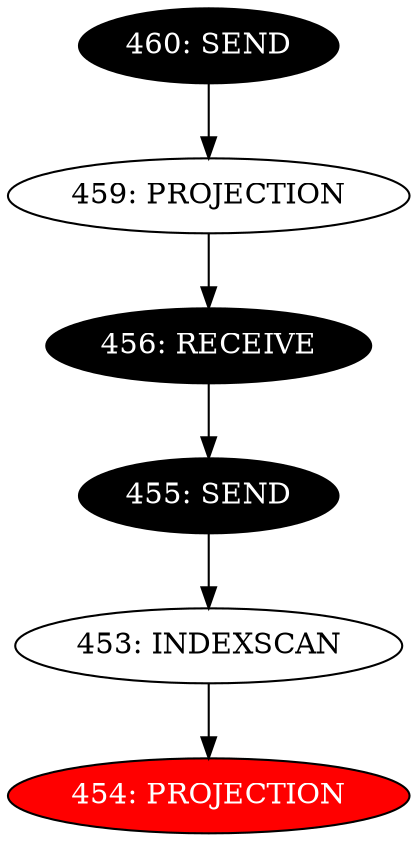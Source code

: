 digraph name {
453 [label="453: INDEXSCAN" ];
453 -> 454;
454 [label="454: PROJECTION" fontcolor="white" style="filled" fillcolor="red"];
455 [label="455: SEND" fontcolor="white" style="filled" fillcolor="black"];
455 -> 453;
456 [label="456: RECEIVE" fontcolor="white" style="filled" fillcolor="black"];
456 -> 455;
459 [label="459: PROJECTION" ];
459 -> 456;
460 [label="460: SEND" fontcolor="white" style="filled" fillcolor="black"];
460 -> 459;

}

